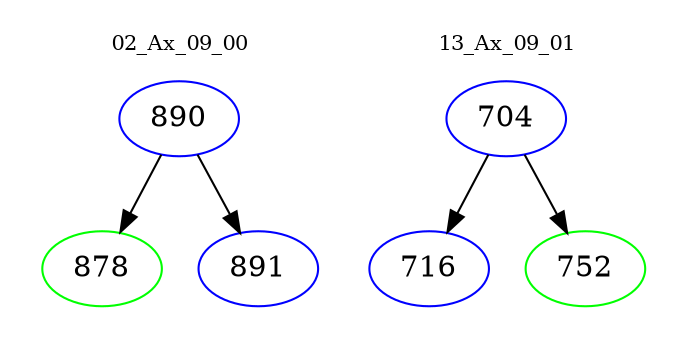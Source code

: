 digraph{
subgraph cluster_0 {
color = white
label = "02_Ax_09_00";
fontsize=10;
T0_890 [label="890", color="blue"]
T0_890 -> T0_878 [color="black"]
T0_878 [label="878", color="green"]
T0_890 -> T0_891 [color="black"]
T0_891 [label="891", color="blue"]
}
subgraph cluster_1 {
color = white
label = "13_Ax_09_01";
fontsize=10;
T1_704 [label="704", color="blue"]
T1_704 -> T1_716 [color="black"]
T1_716 [label="716", color="blue"]
T1_704 -> T1_752 [color="black"]
T1_752 [label="752", color="green"]
}
}
